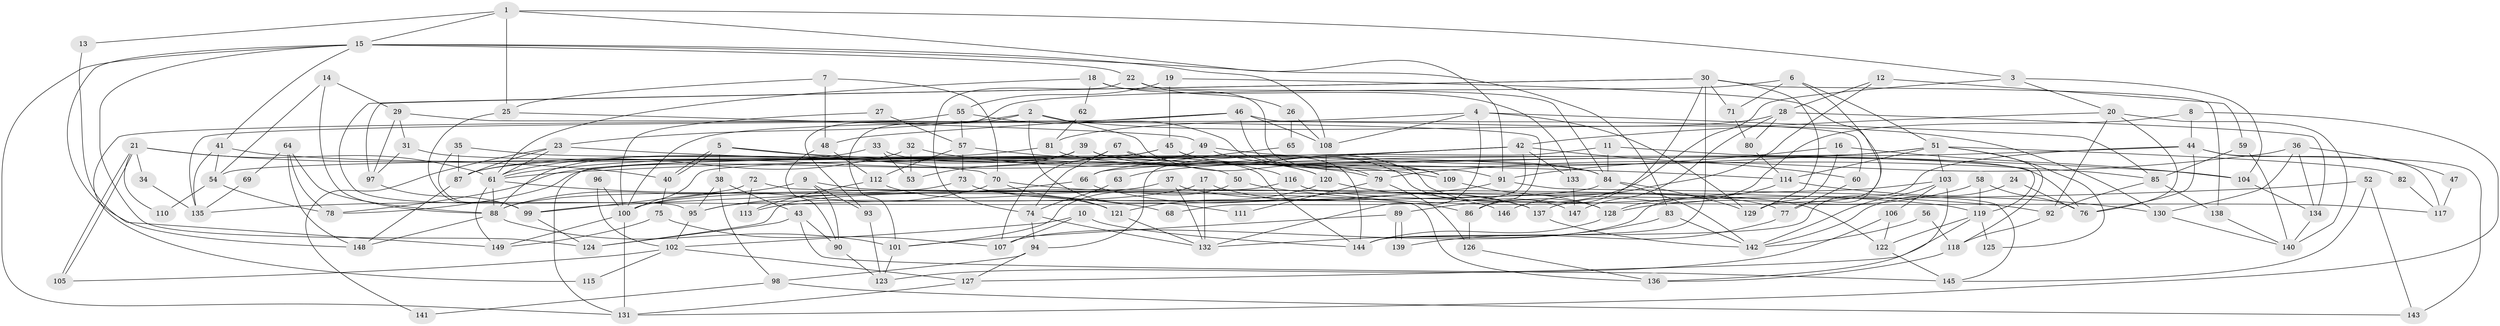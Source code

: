 // coarse degree distribution, {5: 0.15789473684210525, 8: 0.05263157894736842, 11: 0.010526315789473684, 7: 0.09473684210526316, 10: 0.021052631578947368, 3: 0.22105263157894736, 4: 0.15789473684210525, 6: 0.14736842105263157, 9: 0.042105263157894736, 2: 0.08421052631578947, 12: 0.010526315789473684}
// Generated by graph-tools (version 1.1) at 2025/52/02/27/25 19:52:01]
// undirected, 149 vertices, 298 edges
graph export_dot {
graph [start="1"]
  node [color=gray90,style=filled];
  1;
  2;
  3;
  4;
  5;
  6;
  7;
  8;
  9;
  10;
  11;
  12;
  13;
  14;
  15;
  16;
  17;
  18;
  19;
  20;
  21;
  22;
  23;
  24;
  25;
  26;
  27;
  28;
  29;
  30;
  31;
  32;
  33;
  34;
  35;
  36;
  37;
  38;
  39;
  40;
  41;
  42;
  43;
  44;
  45;
  46;
  47;
  48;
  49;
  50;
  51;
  52;
  53;
  54;
  55;
  56;
  57;
  58;
  59;
  60;
  61;
  62;
  63;
  64;
  65;
  66;
  67;
  68;
  69;
  70;
  71;
  72;
  73;
  74;
  75;
  76;
  77;
  78;
  79;
  80;
  81;
  82;
  83;
  84;
  85;
  86;
  87;
  88;
  89;
  90;
  91;
  92;
  93;
  94;
  95;
  96;
  97;
  98;
  99;
  100;
  101;
  102;
  103;
  104;
  105;
  106;
  107;
  108;
  109;
  110;
  111;
  112;
  113;
  114;
  115;
  116;
  117;
  118;
  119;
  120;
  121;
  122;
  123;
  124;
  125;
  126;
  127;
  128;
  129;
  130;
  131;
  132;
  133;
  134;
  135;
  136;
  137;
  138;
  139;
  140;
  141;
  142;
  143;
  144;
  145;
  146;
  147;
  148;
  149;
  1 -- 25;
  1 -- 3;
  1 -- 13;
  1 -- 15;
  1 -- 91;
  2 -- 23;
  2 -- 101;
  2 -- 79;
  2 -- 111;
  2 -- 130;
  3 -- 104;
  3 -- 20;
  3 -- 89;
  4 -- 100;
  4 -- 132;
  4 -- 85;
  4 -- 108;
  4 -- 129;
  5 -- 40;
  5 -- 40;
  5 -- 70;
  5 -- 38;
  5 -- 104;
  6 -- 129;
  6 -- 51;
  6 -- 71;
  6 -- 93;
  7 -- 48;
  7 -- 25;
  7 -- 70;
  8 -- 137;
  8 -- 44;
  8 -- 131;
  9 -- 93;
  9 -- 88;
  9 -- 90;
  9 -- 122;
  10 -- 107;
  10 -- 102;
  10 -- 144;
  11 -- 119;
  11 -- 94;
  11 -- 84;
  12 -- 28;
  12 -- 59;
  12 -- 146;
  13 -- 149;
  14 -- 29;
  14 -- 88;
  14 -- 54;
  15 -- 148;
  15 -- 22;
  15 -- 41;
  15 -- 83;
  15 -- 108;
  15 -- 124;
  15 -- 131;
  16 -- 104;
  16 -- 129;
  16 -- 91;
  17 -- 95;
  17 -- 132;
  17 -- 137;
  18 -- 61;
  18 -- 91;
  18 -- 62;
  18 -- 133;
  19 -- 77;
  19 -- 45;
  19 -- 55;
  20 -- 92;
  20 -- 76;
  20 -- 42;
  20 -- 140;
  21 -- 40;
  21 -- 105;
  21 -- 105;
  21 -- 34;
  21 -- 61;
  21 -- 110;
  22 -- 74;
  22 -- 26;
  22 -- 84;
  23 -- 61;
  23 -- 114;
  23 -- 87;
  23 -- 141;
  24 -- 76;
  24 -- 142;
  25 -- 99;
  25 -- 49;
  26 -- 108;
  26 -- 65;
  27 -- 57;
  27 -- 100;
  28 -- 134;
  28 -- 147;
  28 -- 80;
  28 -- 81;
  29 -- 86;
  29 -- 97;
  29 -- 31;
  30 -- 129;
  30 -- 138;
  30 -- 71;
  30 -- 86;
  30 -- 95;
  30 -- 97;
  30 -- 144;
  31 -- 84;
  31 -- 97;
  32 -- 109;
  32 -- 61;
  32 -- 53;
  33 -- 87;
  33 -- 144;
  33 -- 53;
  34 -- 135;
  35 -- 99;
  35 -- 87;
  35 -- 50;
  36 -- 79;
  36 -- 130;
  36 -- 47;
  36 -- 134;
  37 -- 132;
  37 -- 100;
  37 -- 77;
  38 -- 43;
  38 -- 95;
  38 -- 98;
  39 -- 120;
  39 -- 53;
  39 -- 76;
  39 -- 88;
  40 -- 75;
  41 -- 135;
  41 -- 54;
  41 -- 79;
  42 -- 78;
  42 -- 60;
  42 -- 66;
  42 -- 68;
  42 -- 100;
  42 -- 133;
  43 -- 124;
  43 -- 90;
  43 -- 145;
  44 -- 76;
  44 -- 144;
  44 -- 63;
  44 -- 117;
  44 -- 143;
  45 -- 61;
  45 -- 131;
  45 -- 128;
  45 -- 147;
  46 -- 108;
  46 -- 109;
  46 -- 48;
  46 -- 60;
  46 -- 135;
  47 -- 117;
  48 -- 90;
  48 -- 112;
  49 -- 109;
  49 -- 78;
  49 -- 85;
  50 -- 101;
  50 -- 92;
  51 -- 114;
  51 -- 54;
  51 -- 61;
  51 -- 82;
  51 -- 103;
  51 -- 118;
  51 -- 125;
  52 -- 145;
  52 -- 99;
  52 -- 143;
  54 -- 78;
  54 -- 110;
  55 -- 57;
  55 -- 109;
  55 -- 115;
  56 -- 142;
  56 -- 118;
  57 -- 112;
  57 -- 73;
  57 -- 116;
  58 -- 119;
  58 -- 128;
  58 -- 76;
  59 -- 140;
  59 -- 85;
  60 -- 77;
  61 -- 68;
  61 -- 88;
  61 -- 149;
  62 -- 81;
  63 -- 74;
  64 -- 148;
  64 -- 88;
  64 -- 69;
  64 -- 78;
  65 -- 66;
  66 -- 95;
  66 -- 146;
  67 -- 144;
  67 -- 120;
  67 -- 74;
  67 -- 107;
  69 -- 135;
  70 -- 100;
  70 -- 119;
  70 -- 121;
  71 -- 80;
  72 -- 136;
  72 -- 113;
  72 -- 99;
  73 -- 86;
  73 -- 88;
  74 -- 94;
  74 -- 132;
  75 -- 149;
  75 -- 107;
  77 -- 139;
  79 -- 111;
  79 -- 126;
  80 -- 114;
  81 -- 84;
  81 -- 87;
  82 -- 117;
  83 -- 142;
  83 -- 132;
  84 -- 113;
  84 -- 129;
  84 -- 142;
  85 -- 92;
  85 -- 138;
  86 -- 126;
  87 -- 148;
  88 -- 101;
  88 -- 148;
  89 -- 139;
  89 -- 139;
  89 -- 101;
  90 -- 123;
  91 -- 135;
  91 -- 145;
  92 -- 118;
  93 -- 123;
  94 -- 127;
  94 -- 98;
  95 -- 102;
  96 -- 100;
  96 -- 102;
  97 -- 99;
  98 -- 143;
  98 -- 141;
  99 -- 124;
  100 -- 131;
  100 -- 149;
  101 -- 123;
  102 -- 127;
  102 -- 105;
  102 -- 115;
  103 -- 142;
  103 -- 106;
  103 -- 107;
  103 -- 136;
  104 -- 134;
  106 -- 122;
  106 -- 123;
  108 -- 120;
  109 -- 128;
  112 -- 121;
  112 -- 113;
  114 -- 128;
  114 -- 130;
  116 -- 124;
  116 -- 117;
  118 -- 136;
  119 -- 122;
  119 -- 125;
  119 -- 127;
  120 -- 121;
  120 -- 137;
  121 -- 132;
  122 -- 145;
  126 -- 136;
  127 -- 131;
  128 -- 144;
  130 -- 140;
  133 -- 147;
  134 -- 140;
  137 -- 142;
  138 -- 140;
}
